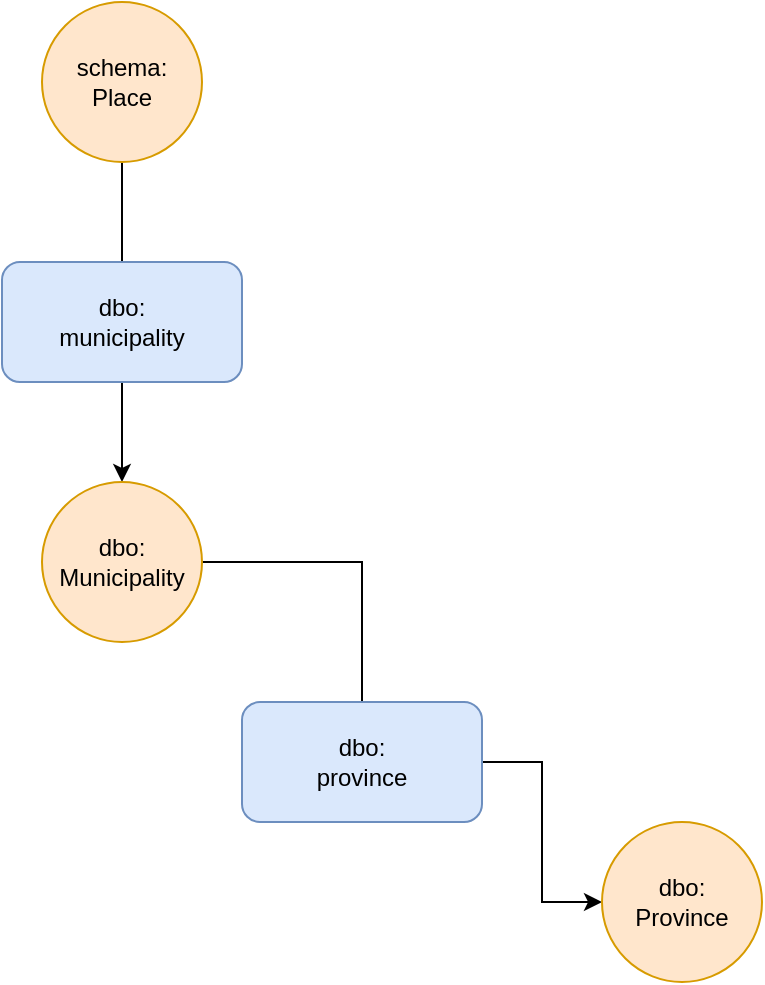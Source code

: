 <mxfile version="20.0.0" type="github">
  <diagram id="R2lEEEUBdFMjLlhIrx00" name="Page-1">
    <mxGraphModel dx="1234" dy="800" grid="1" gridSize="10" guides="1" tooltips="1" connect="1" arrows="1" fold="1" page="1" pageScale="1" pageWidth="850" pageHeight="1100" math="0" shadow="0" extFonts="Permanent Marker^https://fonts.googleapis.com/css?family=Permanent+Marker">
      <root>
        <mxCell id="0" />
        <mxCell id="1" parent="0" />
        <mxCell id="H7VptXutc-k0U8hvnvOZ-3" value="" style="edgeStyle=orthogonalEdgeStyle;rounded=0;orthogonalLoop=1;jettySize=auto;html=1;endArrow=none;endFill=0;" parent="1" source="H7VptXutc-k0U8hvnvOZ-1" target="H7VptXutc-k0U8hvnvOZ-2" edge="1">
          <mxGeometry relative="1" as="geometry" />
        </mxCell>
        <UserObject label="schema:&lt;br&gt;Place" link="https://schema.org/Place" linkTarget="_blank" id="H7VptXutc-k0U8hvnvOZ-1">
          <mxCell style="ellipse;whiteSpace=wrap;html=1;aspect=fixed;fillColor=#ffe6cc;strokeColor=#d79b00;" parent="1" vertex="1">
            <mxGeometry x="130" y="200" width="80" height="80" as="geometry" />
          </mxCell>
        </UserObject>
        <mxCell id="H7VptXutc-k0U8hvnvOZ-5" style="edgeStyle=orthogonalEdgeStyle;rounded=0;orthogonalLoop=1;jettySize=auto;html=1;exitX=0.5;exitY=1;exitDx=0;exitDy=0;entryX=0.5;entryY=0;entryDx=0;entryDy=0;" parent="1" source="H7VptXutc-k0U8hvnvOZ-2" target="H7VptXutc-k0U8hvnvOZ-4" edge="1">
          <mxGeometry relative="1" as="geometry" />
        </mxCell>
        <UserObject label="dbo:&lt;br&gt;municipality" link="https://dbpedia.org/ontology/municipality" linkTarget="_blank" id="H7VptXutc-k0U8hvnvOZ-2">
          <mxCell style="rounded=1;whiteSpace=wrap;html=1;fillColor=#dae8fc;strokeColor=#6c8ebf;" parent="1" vertex="1">
            <mxGeometry x="110" y="330" width="120" height="60" as="geometry" />
          </mxCell>
        </UserObject>
        <mxCell id="HsRKVlLNMrJj7ceox4T_-3" style="edgeStyle=orthogonalEdgeStyle;rounded=0;orthogonalLoop=1;jettySize=auto;html=1;endArrow=none;endFill=0;" edge="1" parent="1" source="H7VptXutc-k0U8hvnvOZ-4" target="HsRKVlLNMrJj7ceox4T_-1">
          <mxGeometry relative="1" as="geometry" />
        </mxCell>
        <UserObject label="dbo:&lt;br&gt;Municipality" link="https://dbpedia.org/ontology/Municipality" linkTarget="_blank" id="H7VptXutc-k0U8hvnvOZ-4">
          <mxCell style="ellipse;whiteSpace=wrap;html=1;aspect=fixed;fillColor=#ffe6cc;strokeColor=#d79b00;" parent="1" vertex="1">
            <mxGeometry x="130" y="440" width="80" height="80" as="geometry" />
          </mxCell>
        </UserObject>
        <mxCell id="HsRKVlLNMrJj7ceox4T_-4" style="edgeStyle=orthogonalEdgeStyle;rounded=0;orthogonalLoop=1;jettySize=auto;html=1;endArrow=classic;endFill=1;" edge="1" parent="1" source="HsRKVlLNMrJj7ceox4T_-1" target="HsRKVlLNMrJj7ceox4T_-2">
          <mxGeometry relative="1" as="geometry" />
        </mxCell>
        <UserObject label="dbo:&lt;br&gt;province" link="https://dbpedia.org/ontology/province" linkTarget="_blank" id="HsRKVlLNMrJj7ceox4T_-1">
          <mxCell style="rounded=1;whiteSpace=wrap;html=1;fillColor=#dae8fc;strokeColor=#6c8ebf;" vertex="1" parent="1">
            <mxGeometry x="230" y="550" width="120" height="60" as="geometry" />
          </mxCell>
        </UserObject>
        <UserObject label="dbo:&lt;br&gt;Province" link="https://dbpedia.org/ontology/Province" linkTarget="_blank" id="HsRKVlLNMrJj7ceox4T_-2">
          <mxCell style="ellipse;whiteSpace=wrap;html=1;aspect=fixed;fillColor=#ffe6cc;strokeColor=#d79b00;" vertex="1" parent="1">
            <mxGeometry x="410" y="610" width="80" height="80" as="geometry" />
          </mxCell>
        </UserObject>
      </root>
    </mxGraphModel>
  </diagram>
</mxfile>
